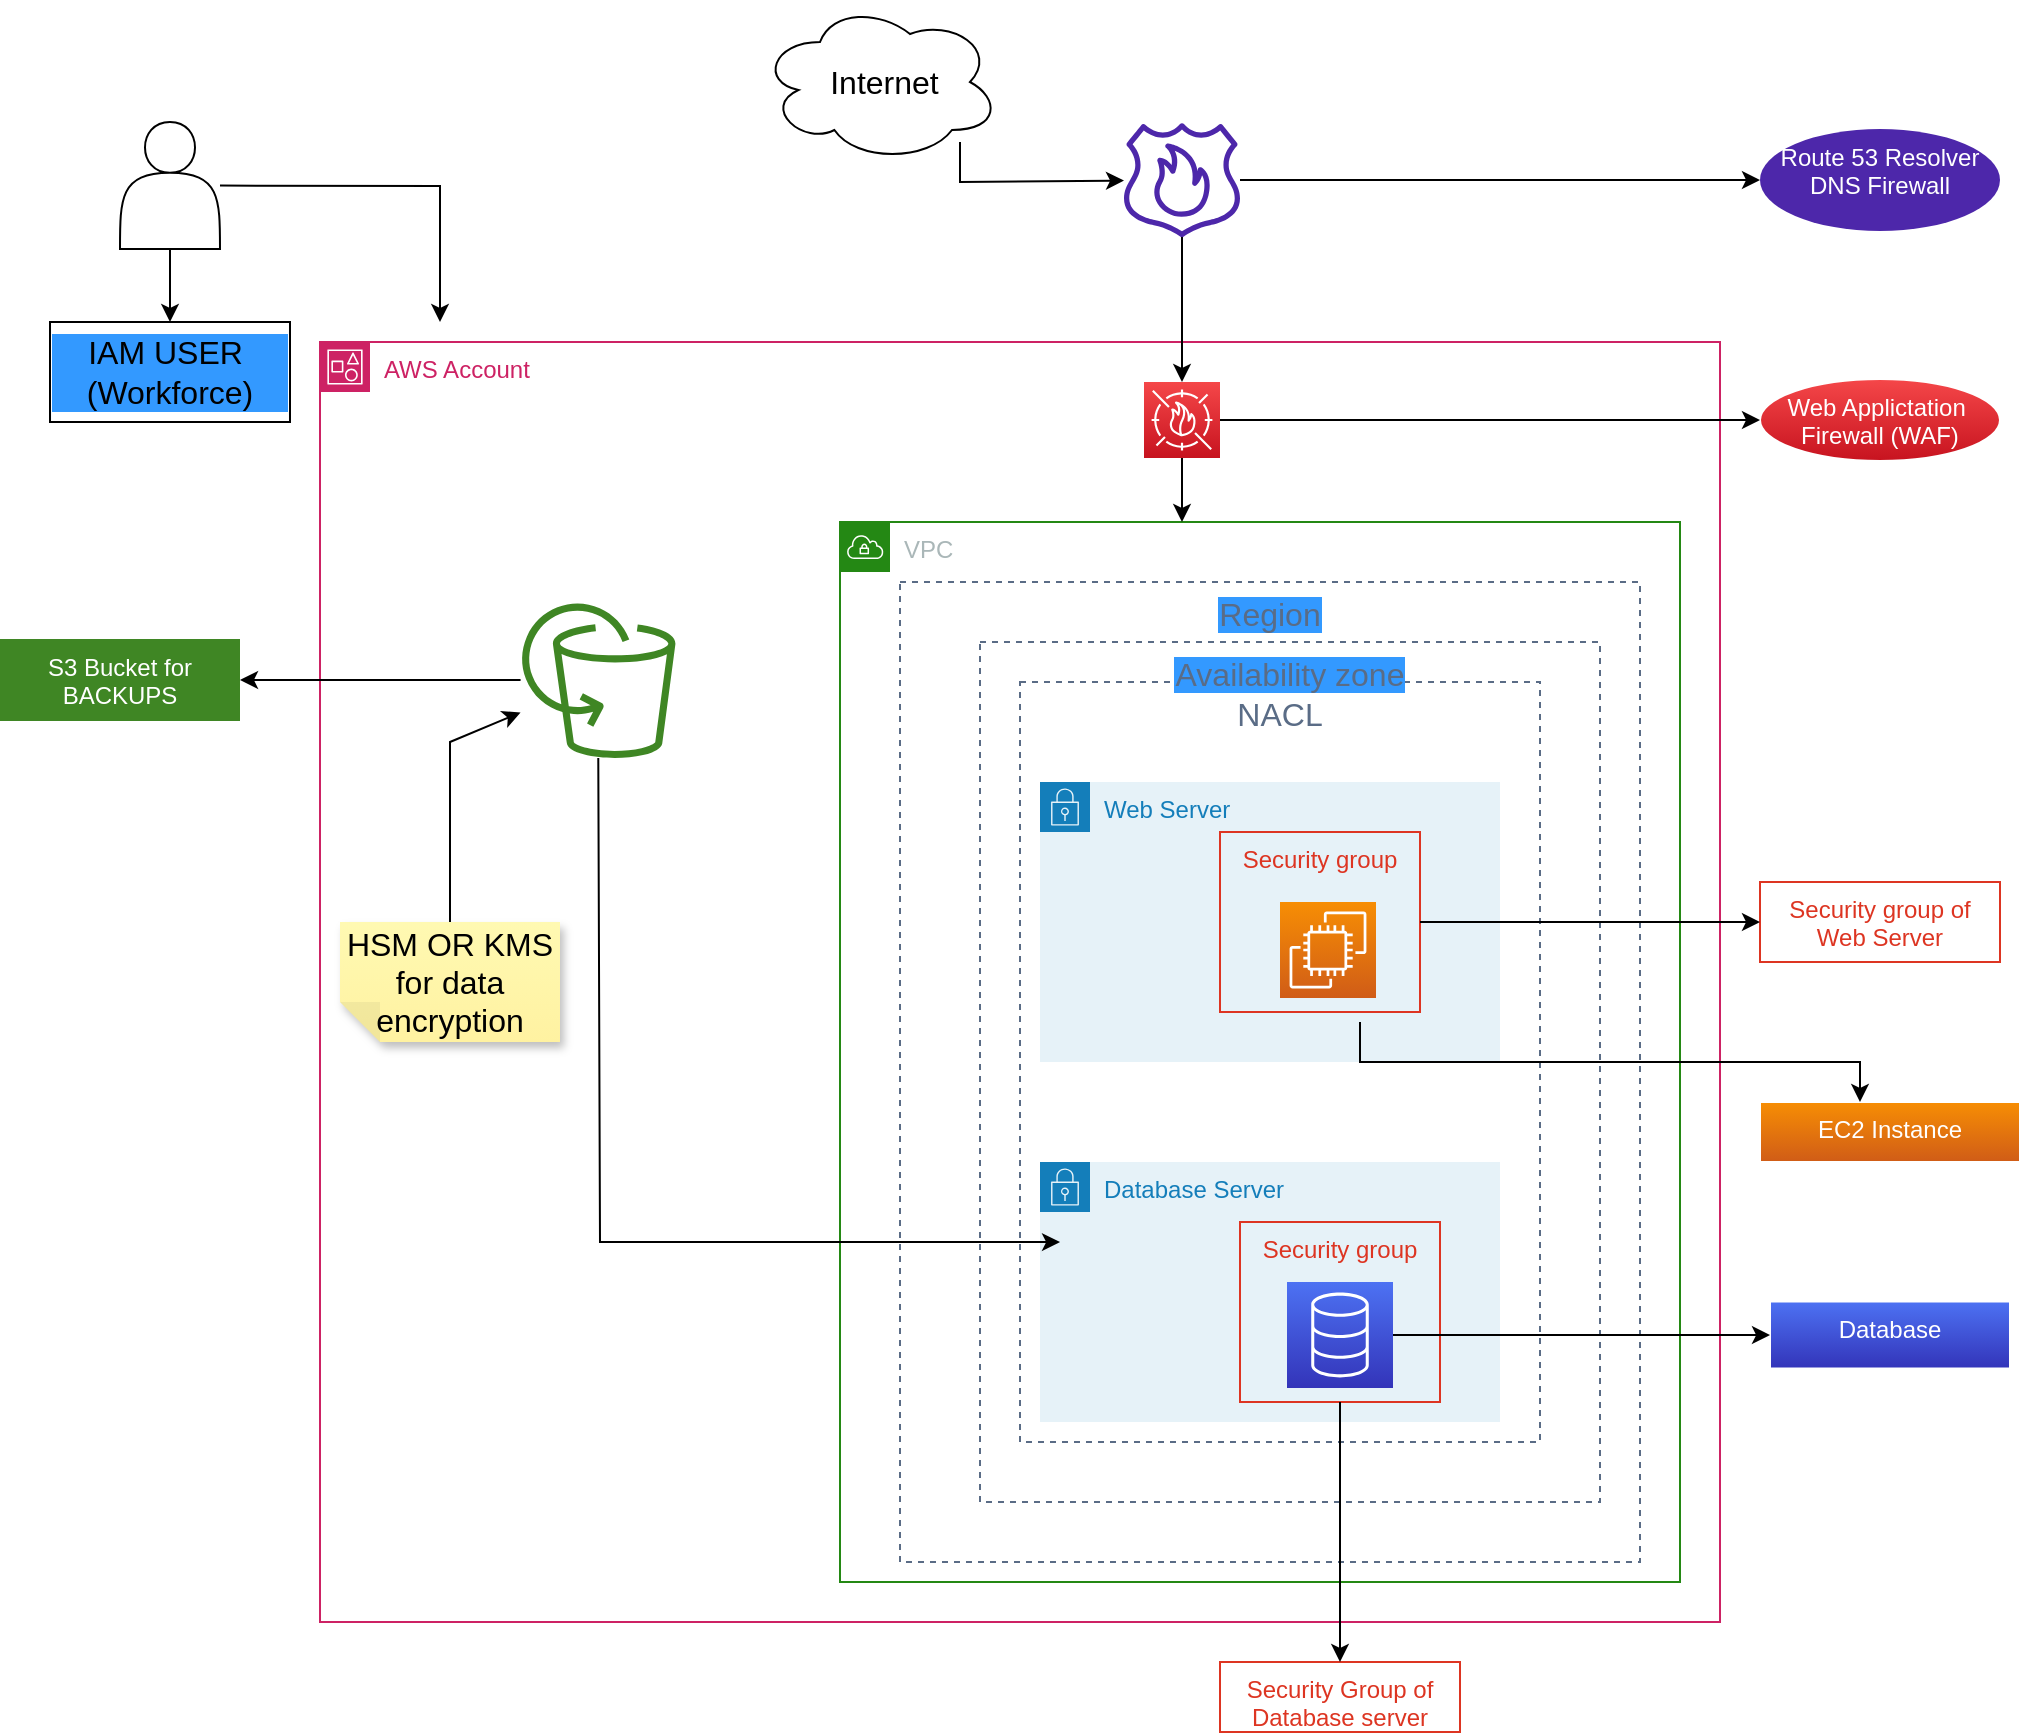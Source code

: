 <mxfile version="20.1.4" type="github">
  <diagram id="iYe277I0wbZXPeClQHOc" name="Page-1">
    <mxGraphModel dx="2087" dy="1873" grid="1" gridSize="10" guides="1" tooltips="1" connect="1" arrows="1" fold="1" page="1" pageScale="1" pageWidth="827" pageHeight="1169" math="0" shadow="0">
      <root>
        <mxCell id="0" />
        <mxCell id="1" parent="0" />
        <mxCell id="3eNUb-Y0Jhc4Qr3QsMdJ-3" value="AWS Account" style="points=[[0,0],[0.25,0],[0.5,0],[0.75,0],[1,0],[1,0.25],[1,0.5],[1,0.75],[1,1],[0.75,1],[0.5,1],[0.25,1],[0,1],[0,0.75],[0,0.5],[0,0.25]];outlineConnect=0;gradientColor=none;html=1;whiteSpace=wrap;fontSize=12;fontStyle=0;container=1;pointerEvents=0;collapsible=0;recursiveResize=0;shape=mxgraph.aws4.group;grIcon=mxgraph.aws4.group_account;strokeColor=#CD2264;fillColor=none;verticalAlign=top;align=left;spacingLeft=30;fontColor=#CD2264;dashed=0;" vertex="1" parent="1">
          <mxGeometry x="90" y="-10" width="700" height="640" as="geometry" />
        </mxCell>
        <mxCell id="3eNUb-Y0Jhc4Qr3QsMdJ-25" value="" style="sketch=0;points=[[0,0,0],[0.25,0,0],[0.5,0,0],[0.75,0,0],[1,0,0],[0,1,0],[0.25,1,0],[0.5,1,0],[0.75,1,0],[1,1,0],[0,0.25,0],[0,0.5,0],[0,0.75,0],[1,0.25,0],[1,0.5,0],[1,0.75,0]];outlineConnect=0;fontColor=#232F3E;gradientColor=#F54749;gradientDirection=north;fillColor=#C7131F;strokeColor=#ffffff;dashed=0;verticalLabelPosition=bottom;verticalAlign=top;align=center;html=1;fontSize=12;fontStyle=0;aspect=fixed;shape=mxgraph.aws4.resourceIcon;resIcon=mxgraph.aws4.waf;" vertex="1" parent="3eNUb-Y0Jhc4Qr3QsMdJ-3">
          <mxGeometry x="412" y="20" width="38" height="38" as="geometry" />
        </mxCell>
        <mxCell id="3eNUb-Y0Jhc4Qr3QsMdJ-29" value="" style="sketch=0;outlineConnect=0;fontColor=#232F3E;gradientColor=none;fillColor=#3F8624;strokeColor=none;dashed=0;verticalLabelPosition=bottom;verticalAlign=top;align=center;html=1;fontSize=12;fontStyle=0;aspect=fixed;pointerEvents=1;shape=mxgraph.aws4.backup_aws_backup_support_for_amazon_s3;" vertex="1" parent="3eNUb-Y0Jhc4Qr3QsMdJ-3">
          <mxGeometry x="100" y="130" width="78" height="78" as="geometry" />
        </mxCell>
        <mxCell id="3eNUb-Y0Jhc4Qr3QsMdJ-34" value="HSM OR KMS for data encryption" style="shape=note;whiteSpace=wrap;html=1;backgroundOutline=1;fontColor=#000000;darkOpacity=0.05;fillColor=#FFF9B2;strokeColor=none;fillStyle=solid;direction=west;gradientDirection=north;gradientColor=#FFF2A1;shadow=1;size=20;pointerEvents=1;fontSize=16;" vertex="1" parent="3eNUb-Y0Jhc4Qr3QsMdJ-3">
          <mxGeometry x="10" y="290" width="110" height="60" as="geometry" />
        </mxCell>
        <mxCell id="3eNUb-Y0Jhc4Qr3QsMdJ-35" value="" style="endArrow=classic;html=1;rounded=0;fontSize=16;fontColor=#FFFFFF;" edge="1" parent="3eNUb-Y0Jhc4Qr3QsMdJ-3" source="3eNUb-Y0Jhc4Qr3QsMdJ-34" target="3eNUb-Y0Jhc4Qr3QsMdJ-29">
          <mxGeometry width="50" height="50" relative="1" as="geometry">
            <mxPoint x="320" y="360" as="sourcePoint" />
            <mxPoint x="370" y="310" as="targetPoint" />
            <Array as="points">
              <mxPoint x="65" y="200" />
            </Array>
          </mxGeometry>
        </mxCell>
        <mxCell id="3eNUb-Y0Jhc4Qr3QsMdJ-4" value="VPC" style="points=[[0,0],[0.25,0],[0.5,0],[0.75,0],[1,0],[1,0.25],[1,0.5],[1,0.75],[1,1],[0.75,1],[0.5,1],[0.25,1],[0,1],[0,0.75],[0,0.5],[0,0.25]];outlineConnect=0;gradientColor=none;html=1;whiteSpace=wrap;fontSize=12;fontStyle=0;container=1;pointerEvents=0;collapsible=0;recursiveResize=0;shape=mxgraph.aws4.group;grIcon=mxgraph.aws4.group_vpc;strokeColor=#248814;fillColor=none;verticalAlign=top;align=left;spacingLeft=30;fontColor=#AAB7B8;dashed=0;" vertex="1" parent="1">
          <mxGeometry x="350" y="80" width="420" height="530" as="geometry" />
        </mxCell>
        <mxCell id="3eNUb-Y0Jhc4Qr3QsMdJ-8" value="NACL&#xa;" style="fillColor=none;strokeColor=#5A6C86;dashed=1;verticalAlign=top;fontStyle=0;fontColor=#5A6C86;fontSize=16;" vertex="1" parent="3eNUb-Y0Jhc4Qr3QsMdJ-4">
          <mxGeometry x="90" y="80" width="260" height="380" as="geometry" />
        </mxCell>
        <mxCell id="3eNUb-Y0Jhc4Qr3QsMdJ-13" value="Web Server" style="points=[[0,0],[0.25,0],[0.5,0],[0.75,0],[1,0],[1,0.25],[1,0.5],[1,0.75],[1,1],[0.75,1],[0.5,1],[0.25,1],[0,1],[0,0.75],[0,0.5],[0,0.25]];outlineConnect=0;gradientColor=none;html=1;whiteSpace=wrap;fontSize=12;fontStyle=0;container=1;pointerEvents=0;collapsible=0;recursiveResize=0;shape=mxgraph.aws4.group;grIcon=mxgraph.aws4.group_security_group;grStroke=0;strokeColor=#147EBA;fillColor=#E6F2F8;verticalAlign=top;align=left;spacingLeft=30;fontColor=#147EBA;dashed=0;" vertex="1" parent="3eNUb-Y0Jhc4Qr3QsMdJ-4">
          <mxGeometry x="100" y="130" width="230" height="140" as="geometry" />
        </mxCell>
        <mxCell id="3eNUb-Y0Jhc4Qr3QsMdJ-14" value="Database Server" style="points=[[0,0],[0.25,0],[0.5,0],[0.75,0],[1,0],[1,0.25],[1,0.5],[1,0.75],[1,1],[0.75,1],[0.5,1],[0.25,1],[0,1],[0,0.75],[0,0.5],[0,0.25]];outlineConnect=0;gradientColor=none;html=1;whiteSpace=wrap;fontSize=12;fontStyle=0;container=1;pointerEvents=0;collapsible=0;recursiveResize=0;shape=mxgraph.aws4.group;grIcon=mxgraph.aws4.group_security_group;grStroke=0;strokeColor=#147EBA;fillColor=#E6F2F8;verticalAlign=top;align=left;spacingLeft=30;fontColor=#147EBA;dashed=0;" vertex="1" parent="3eNUb-Y0Jhc4Qr3QsMdJ-4">
          <mxGeometry x="100" y="320" width="230" height="130" as="geometry" />
        </mxCell>
        <mxCell id="3eNUb-Y0Jhc4Qr3QsMdJ-7" value="Security group" style="fillColor=none;strokeColor=#DD3522;verticalAlign=top;fontStyle=0;fontColor=#DD3522;" vertex="1" parent="3eNUb-Y0Jhc4Qr3QsMdJ-4">
          <mxGeometry x="190" y="155" width="100" height="90" as="geometry" />
        </mxCell>
        <mxCell id="3eNUb-Y0Jhc4Qr3QsMdJ-15" value="Security group" style="fillColor=none;strokeColor=#DD3522;verticalAlign=top;fontStyle=0;fontColor=#DD3522;" vertex="1" parent="3eNUb-Y0Jhc4Qr3QsMdJ-4">
          <mxGeometry x="200" y="350" width="100" height="90" as="geometry" />
        </mxCell>
        <mxCell id="3eNUb-Y0Jhc4Qr3QsMdJ-12" value="" style="sketch=0;points=[[0,0,0],[0.25,0,0],[0.5,0,0],[0.75,0,0],[1,0,0],[0,1,0],[0.25,1,0],[0.5,1,0],[0.75,1,0],[1,1,0],[0,0.25,0],[0,0.5,0],[0,0.75,0],[1,0.25,0],[1,0.5,0],[1,0.75,0]];outlineConnect=0;fontColor=#232F3E;gradientColor=#F78E04;gradientDirection=north;fillColor=#D05C17;strokeColor=#ffffff;dashed=0;verticalLabelPosition=bottom;verticalAlign=top;align=center;html=1;fontSize=12;fontStyle=0;aspect=fixed;shape=mxgraph.aws4.resourceIcon;resIcon=mxgraph.aws4.ec2;" vertex="1" parent="3eNUb-Y0Jhc4Qr3QsMdJ-4">
          <mxGeometry x="220" y="190" width="48" height="48" as="geometry" />
        </mxCell>
        <mxCell id="3eNUb-Y0Jhc4Qr3QsMdJ-16" value="" style="sketch=0;points=[[0,0,0],[0.25,0,0],[0.5,0,0],[0.75,0,0],[1,0,0],[0,1,0],[0.25,1,0],[0.5,1,0],[0.75,1,0],[1,1,0],[0,0.25,0],[0,0.5,0],[0,0.75,0],[1,0.25,0],[1,0.5,0],[1,0.75,0]];outlineConnect=0;fontColor=#232F3E;gradientColor=#4D72F3;gradientDirection=north;fillColor=#3334B9;strokeColor=#ffffff;dashed=0;verticalLabelPosition=bottom;verticalAlign=top;align=center;html=1;fontSize=12;fontStyle=0;aspect=fixed;shape=mxgraph.aws4.resourceIcon;resIcon=mxgraph.aws4.database;" vertex="1" parent="3eNUb-Y0Jhc4Qr3QsMdJ-4">
          <mxGeometry x="223.5" y="380" width="53" height="53" as="geometry" />
        </mxCell>
        <mxCell id="3eNUb-Y0Jhc4Qr3QsMdJ-47" value="Region" style="fillColor=none;strokeColor=#5A6C86;dashed=1;verticalAlign=top;fontStyle=0;fontColor=#5A6C86;labelBackgroundColor=#3399FF;fontSize=16;" vertex="1" parent="3eNUb-Y0Jhc4Qr3QsMdJ-4">
          <mxGeometry x="30" y="30" width="370" height="490" as="geometry" />
        </mxCell>
        <mxCell id="3eNUb-Y0Jhc4Qr3QsMdJ-48" value="Availability zone" style="fillColor=none;strokeColor=#5A6C86;dashed=1;verticalAlign=top;fontStyle=0;fontColor=#5A6C86;labelBackgroundColor=#3399FF;fontSize=16;" vertex="1" parent="3eNUb-Y0Jhc4Qr3QsMdJ-4">
          <mxGeometry x="70" y="60" width="310" height="430" as="geometry" />
        </mxCell>
        <mxCell id="3eNUb-Y0Jhc4Qr3QsMdJ-17" value="Security group of Web Server" style="whiteSpace=wrap;html=1;verticalAlign=top;fillColor=none;strokeColor=#DD3522;fontColor=#DD3522;fontStyle=0;" vertex="1" parent="1">
          <mxGeometry x="810" y="260" width="120" height="40" as="geometry" />
        </mxCell>
        <mxCell id="3eNUb-Y0Jhc4Qr3QsMdJ-18" value="" style="edgeStyle=orthogonalEdgeStyle;rounded=0;orthogonalLoop=1;jettySize=auto;html=1;fontSize=16;" edge="1" parent="1" source="3eNUb-Y0Jhc4Qr3QsMdJ-7" target="3eNUb-Y0Jhc4Qr3QsMdJ-17">
          <mxGeometry relative="1" as="geometry" />
        </mxCell>
        <mxCell id="3eNUb-Y0Jhc4Qr3QsMdJ-19" value="Security Group of Database server" style="whiteSpace=wrap;html=1;verticalAlign=top;fillColor=none;strokeColor=#DD3522;fontColor=#DD3522;fontStyle=0;" vertex="1" parent="1">
          <mxGeometry x="540" y="650" width="120" height="35" as="geometry" />
        </mxCell>
        <mxCell id="3eNUb-Y0Jhc4Qr3QsMdJ-20" value="" style="edgeStyle=orthogonalEdgeStyle;rounded=0;orthogonalLoop=1;jettySize=auto;html=1;fontSize=16;" edge="1" parent="1" source="3eNUb-Y0Jhc4Qr3QsMdJ-15" target="3eNUb-Y0Jhc4Qr3QsMdJ-19">
          <mxGeometry relative="1" as="geometry" />
        </mxCell>
        <mxCell id="3eNUb-Y0Jhc4Qr3QsMdJ-21" value="Database" style="whiteSpace=wrap;html=1;verticalAlign=top;fillColor=#3334B9;strokeColor=#ffffff;fontColor=#FFFFFF;sketch=0;gradientColor=#4D72F3;gradientDirection=north;dashed=0;fontStyle=0;" vertex="1" parent="1">
          <mxGeometry x="815" y="469.75" width="120" height="33.5" as="geometry" />
        </mxCell>
        <mxCell id="3eNUb-Y0Jhc4Qr3QsMdJ-22" value="" style="edgeStyle=orthogonalEdgeStyle;rounded=0;orthogonalLoop=1;jettySize=auto;html=1;fontSize=16;" edge="1" parent="1" source="3eNUb-Y0Jhc4Qr3QsMdJ-16" target="3eNUb-Y0Jhc4Qr3QsMdJ-21">
          <mxGeometry relative="1" as="geometry" />
        </mxCell>
        <mxCell id="3eNUb-Y0Jhc4Qr3QsMdJ-23" value="EC2 Instance" style="whiteSpace=wrap;html=1;verticalAlign=top;fillColor=#D05C17;strokeColor=#ffffff;fontColor=#FFFFFF;sketch=0;gradientColor=#F78E04;gradientDirection=north;dashed=0;fontStyle=0;" vertex="1" parent="1">
          <mxGeometry x="810" y="370" width="130" height="30" as="geometry" />
        </mxCell>
        <mxCell id="3eNUb-Y0Jhc4Qr3QsMdJ-24" value="" style="edgeStyle=orthogonalEdgeStyle;rounded=0;orthogonalLoop=1;jettySize=auto;html=1;fontSize=16;fontColor=#FFFFFF;" edge="1" parent="1" target="3eNUb-Y0Jhc4Qr3QsMdJ-23">
          <mxGeometry relative="1" as="geometry">
            <mxPoint x="610" y="330" as="sourcePoint" />
            <Array as="points">
              <mxPoint x="610" y="350" />
              <mxPoint x="860" y="350" />
            </Array>
          </mxGeometry>
        </mxCell>
        <mxCell id="3eNUb-Y0Jhc4Qr3QsMdJ-26" value="Web Applictation&amp;nbsp;&lt;br&gt;Firewall (WAF)" style="ellipse;whiteSpace=wrap;html=1;verticalAlign=top;fillColor=#C7131F;strokeColor=#ffffff;fontColor=#FFFFFF;sketch=0;gradientColor=#F54749;gradientDirection=north;dashed=0;fontStyle=0;" vertex="1" parent="1">
          <mxGeometry x="810" y="8.5" width="120" height="41" as="geometry" />
        </mxCell>
        <mxCell id="3eNUb-Y0Jhc4Qr3QsMdJ-27" value="" style="edgeStyle=orthogonalEdgeStyle;rounded=0;orthogonalLoop=1;jettySize=auto;html=1;fontSize=16;fontColor=#FFFFFF;" edge="1" parent="1" source="3eNUb-Y0Jhc4Qr3QsMdJ-25" target="3eNUb-Y0Jhc4Qr3QsMdJ-26">
          <mxGeometry relative="1" as="geometry" />
        </mxCell>
        <mxCell id="3eNUb-Y0Jhc4Qr3QsMdJ-28" value="" style="endArrow=classic;html=1;rounded=0;fontSize=16;fontColor=#FFFFFF;exitX=0.5;exitY=1;exitDx=0;exitDy=0;exitPerimeter=0;" edge="1" parent="1" source="3eNUb-Y0Jhc4Qr3QsMdJ-25">
          <mxGeometry width="50" height="50" relative="1" as="geometry">
            <mxPoint x="460" y="70" as="sourcePoint" />
            <mxPoint x="521" y="80" as="targetPoint" />
          </mxGeometry>
        </mxCell>
        <mxCell id="3eNUb-Y0Jhc4Qr3QsMdJ-30" value="S3 Bucket for BACKUPS" style="whiteSpace=wrap;html=1;verticalAlign=top;fillColor=#3F8624;strokeColor=none;fontColor=#FFFFFF;sketch=0;gradientColor=none;dashed=0;fontStyle=0;" vertex="1" parent="1">
          <mxGeometry x="-70" y="138.5" width="120" height="41" as="geometry" />
        </mxCell>
        <mxCell id="3eNUb-Y0Jhc4Qr3QsMdJ-31" value="" style="edgeStyle=orthogonalEdgeStyle;rounded=0;orthogonalLoop=1;jettySize=auto;html=1;fontSize=16;fontColor=#FFFFFF;" edge="1" parent="1" source="3eNUb-Y0Jhc4Qr3QsMdJ-29" target="3eNUb-Y0Jhc4Qr3QsMdJ-30">
          <mxGeometry relative="1" as="geometry" />
        </mxCell>
        <mxCell id="3eNUb-Y0Jhc4Qr3QsMdJ-32" value="" style="endArrow=classic;html=1;rounded=0;fontSize=16;fontColor=#FFFFFF;entryX=0.077;entryY=0.737;entryDx=0;entryDy=0;entryPerimeter=0;" edge="1" parent="1" source="3eNUb-Y0Jhc4Qr3QsMdJ-29" target="3eNUb-Y0Jhc4Qr3QsMdJ-8">
          <mxGeometry width="50" height="50" relative="1" as="geometry">
            <mxPoint x="410" y="360" as="sourcePoint" />
            <mxPoint x="460" y="310" as="targetPoint" />
            <Array as="points">
              <mxPoint x="230" y="440" />
            </Array>
          </mxGeometry>
        </mxCell>
        <mxCell id="3eNUb-Y0Jhc4Qr3QsMdJ-39" value="" style="edgeStyle=orthogonalEdgeStyle;rounded=0;orthogonalLoop=1;jettySize=auto;html=1;fontSize=16;fontColor=#FFFFFF;" edge="1" parent="1" source="3eNUb-Y0Jhc4Qr3QsMdJ-36" target="3eNUb-Y0Jhc4Qr3QsMdJ-38">
          <mxGeometry relative="1" as="geometry" />
        </mxCell>
        <mxCell id="3eNUb-Y0Jhc4Qr3QsMdJ-36" value="" style="sketch=0;outlineConnect=0;fontColor=#232F3E;gradientColor=none;fillColor=#4D27AA;strokeColor=none;dashed=0;verticalLabelPosition=bottom;verticalAlign=top;align=center;html=1;fontSize=12;fontStyle=0;aspect=fixed;pointerEvents=1;shape=mxgraph.aws4.route_53_resolver_dns_firewall;" vertex="1" parent="1">
          <mxGeometry x="492" y="-120" width="58" height="58" as="geometry" />
        </mxCell>
        <mxCell id="3eNUb-Y0Jhc4Qr3QsMdJ-37" value="" style="endArrow=classic;html=1;rounded=0;fontSize=16;fontColor=#FFFFFF;" edge="1" parent="1" source="3eNUb-Y0Jhc4Qr3QsMdJ-36" target="3eNUb-Y0Jhc4Qr3QsMdJ-25">
          <mxGeometry width="50" height="50" relative="1" as="geometry">
            <mxPoint x="480" y="-50" as="sourcePoint" />
            <mxPoint x="460" y="20" as="targetPoint" />
          </mxGeometry>
        </mxCell>
        <mxCell id="3eNUb-Y0Jhc4Qr3QsMdJ-38" value="Route 53 Resolver DNS Firewall" style="ellipse;whiteSpace=wrap;html=1;verticalAlign=top;fillColor=#4D27AA;strokeColor=none;fontColor=#FFFFFF;sketch=0;gradientColor=none;dashed=0;fontStyle=0;" vertex="1" parent="1">
          <mxGeometry x="810" y="-116.5" width="120" height="51" as="geometry" />
        </mxCell>
        <mxCell id="3eNUb-Y0Jhc4Qr3QsMdJ-40" value="I&lt;font color=&quot;#000000&quot;&gt;Internet&lt;/font&gt;" style="ellipse;shape=cloud;whiteSpace=wrap;html=1;fontSize=16;fontColor=#FFFFFF;" vertex="1" parent="1">
          <mxGeometry x="310" y="-180" width="120" height="80" as="geometry" />
        </mxCell>
        <mxCell id="3eNUb-Y0Jhc4Qr3QsMdJ-42" value="" style="endArrow=classic;html=1;rounded=0;fontSize=16;fontColor=#000000;" edge="1" parent="1" target="3eNUb-Y0Jhc4Qr3QsMdJ-36">
          <mxGeometry width="50" height="50" relative="1" as="geometry">
            <mxPoint x="410" y="-110" as="sourcePoint" />
            <mxPoint x="460" y="-200" as="targetPoint" />
            <Array as="points">
              <mxPoint x="410" y="-90" />
            </Array>
          </mxGeometry>
        </mxCell>
        <mxCell id="3eNUb-Y0Jhc4Qr3QsMdJ-45" value="" style="edgeStyle=orthogonalEdgeStyle;rounded=0;orthogonalLoop=1;jettySize=auto;html=1;fontSize=16;fontColor=#000000;" edge="1" parent="1" source="3eNUb-Y0Jhc4Qr3QsMdJ-43" target="3eNUb-Y0Jhc4Qr3QsMdJ-44">
          <mxGeometry relative="1" as="geometry" />
        </mxCell>
        <mxCell id="3eNUb-Y0Jhc4Qr3QsMdJ-43" value="" style="shape=actor;whiteSpace=wrap;html=1;labelBackgroundColor=#3399FF;fontSize=16;fontColor=#000000;" vertex="1" parent="1">
          <mxGeometry x="-10" y="-120" width="50" height="63.5" as="geometry" />
        </mxCell>
        <mxCell id="3eNUb-Y0Jhc4Qr3QsMdJ-44" value="IAM USER&amp;nbsp; (Workforce)" style="whiteSpace=wrap;html=1;fontSize=16;fontColor=#000000;labelBackgroundColor=#3399FF;" vertex="1" parent="1">
          <mxGeometry x="-45" y="-20" width="120" height="50" as="geometry" />
        </mxCell>
        <mxCell id="3eNUb-Y0Jhc4Qr3QsMdJ-46" value="" style="endArrow=classic;html=1;rounded=0;fontSize=16;fontColor=#000000;" edge="1" parent="1" source="3eNUb-Y0Jhc4Qr3QsMdJ-43">
          <mxGeometry width="50" height="50" relative="1" as="geometry">
            <mxPoint x="350" y="70" as="sourcePoint" />
            <mxPoint x="150" y="-20" as="targetPoint" />
            <Array as="points">
              <mxPoint x="150" y="-88" />
            </Array>
          </mxGeometry>
        </mxCell>
      </root>
    </mxGraphModel>
  </diagram>
</mxfile>

